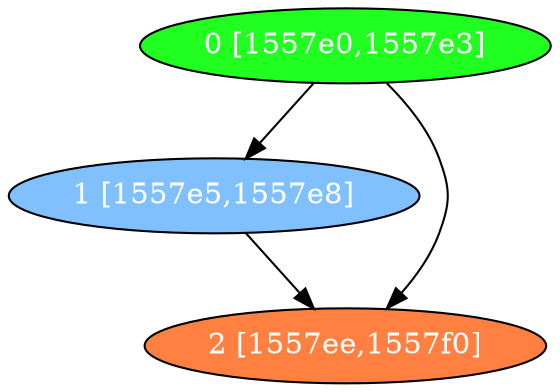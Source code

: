 diGraph libnss3{
	libnss3_0  [style=filled fillcolor="#20FF20" fontcolor="#ffffff" shape=oval label="0 [1557e0,1557e3]"]
	libnss3_1  [style=filled fillcolor="#80C0FF" fontcolor="#ffffff" shape=oval label="1 [1557e5,1557e8]"]
	libnss3_2  [style=filled fillcolor="#FF8040" fontcolor="#ffffff" shape=oval label="2 [1557ee,1557f0]"]

	libnss3_0 -> libnss3_1
	libnss3_0 -> libnss3_2
	libnss3_1 -> libnss3_2
}